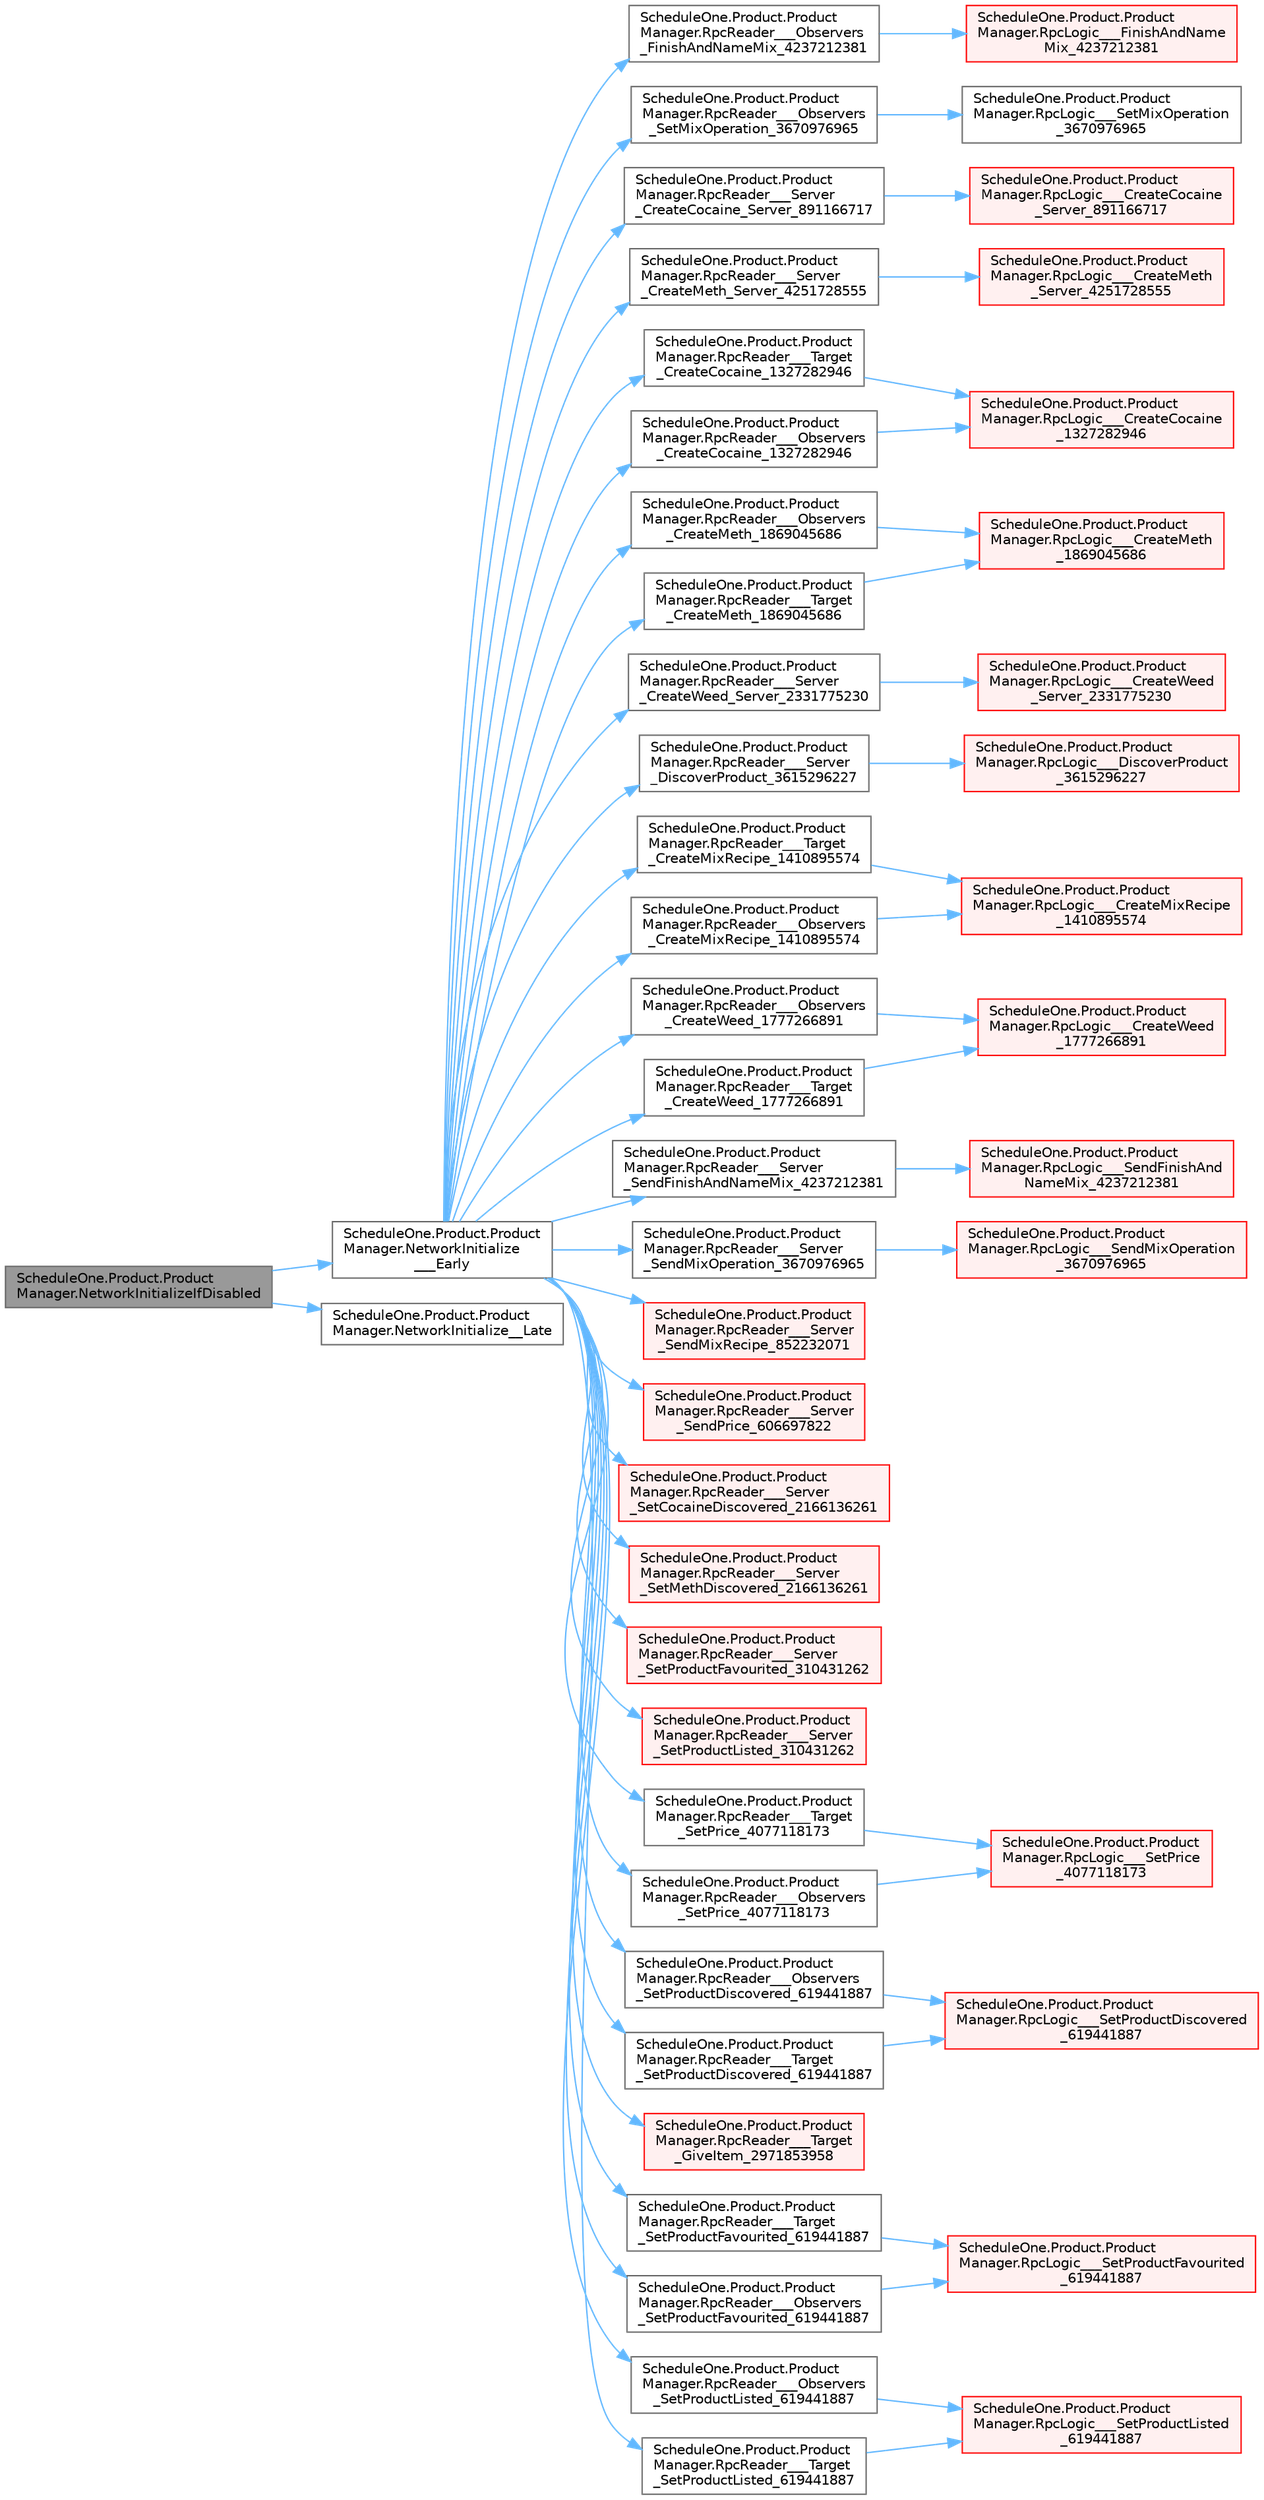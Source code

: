 digraph "ScheduleOne.Product.ProductManager.NetworkInitializeIfDisabled"
{
 // LATEX_PDF_SIZE
  bgcolor="transparent";
  edge [fontname=Helvetica,fontsize=10,labelfontname=Helvetica,labelfontsize=10];
  node [fontname=Helvetica,fontsize=10,shape=box,height=0.2,width=0.4];
  rankdir="LR";
  Node1 [id="Node000001",label="ScheduleOne.Product.Product\lManager.NetworkInitializeIfDisabled",height=0.2,width=0.4,color="gray40", fillcolor="grey60", style="filled", fontcolor="black",tooltip=" "];
  Node1 -> Node2 [id="edge1_Node000001_Node000002",color="steelblue1",style="solid",tooltip=" "];
  Node2 [id="Node000002",label="ScheduleOne.Product.Product\lManager.NetworkInitialize\l___Early",height=0.2,width=0.4,color="grey40", fillcolor="white", style="filled",URL="$class_schedule_one_1_1_product_1_1_product_manager.html#abae6d9c12b99c2a52bcbea8dae381ebe",tooltip=" "];
  Node2 -> Node3 [id="edge2_Node000002_Node000003",color="steelblue1",style="solid",tooltip=" "];
  Node3 [id="Node000003",label="ScheduleOne.Product.Product\lManager.RpcReader___Observers\l_CreateCocaine_1327282946",height=0.2,width=0.4,color="grey40", fillcolor="white", style="filled",URL="$class_schedule_one_1_1_product_1_1_product_manager.html#af84f32b4513d07f1234729824934264e",tooltip=" "];
  Node3 -> Node4 [id="edge3_Node000003_Node000004",color="steelblue1",style="solid",tooltip=" "];
  Node4 [id="Node000004",label="ScheduleOne.Product.Product\lManager.RpcLogic___CreateCocaine\l_1327282946",height=0.2,width=0.4,color="red", fillcolor="#FFF0F0", style="filled",URL="$class_schedule_one_1_1_product_1_1_product_manager.html#ab089b601a928ce7f7f6827823f2548e0",tooltip=" "];
  Node2 -> Node19 [id="edge4_Node000002_Node000019",color="steelblue1",style="solid",tooltip=" "];
  Node19 [id="Node000019",label="ScheduleOne.Product.Product\lManager.RpcReader___Observers\l_CreateMeth_1869045686",height=0.2,width=0.4,color="grey40", fillcolor="white", style="filled",URL="$class_schedule_one_1_1_product_1_1_product_manager.html#a4dd49033c99b59d29f3d9769e4a8da92",tooltip=" "];
  Node19 -> Node20 [id="edge5_Node000019_Node000020",color="steelblue1",style="solid",tooltip=" "];
  Node20 [id="Node000020",label="ScheduleOne.Product.Product\lManager.RpcLogic___CreateMeth\l_1869045686",height=0.2,width=0.4,color="red", fillcolor="#FFF0F0", style="filled",URL="$class_schedule_one_1_1_product_1_1_product_manager.html#aa9a72a696742b29ed72366019dfb9959",tooltip=" "];
  Node2 -> Node24 [id="edge6_Node000002_Node000024",color="steelblue1",style="solid",tooltip=" "];
  Node24 [id="Node000024",label="ScheduleOne.Product.Product\lManager.RpcReader___Observers\l_CreateMixRecipe_1410895574",height=0.2,width=0.4,color="grey40", fillcolor="white", style="filled",URL="$class_schedule_one_1_1_product_1_1_product_manager.html#af4c4c644c0dab73555d2b2fc32ec4a33",tooltip=" "];
  Node24 -> Node25 [id="edge7_Node000024_Node000025",color="steelblue1",style="solid",tooltip=" "];
  Node25 [id="Node000025",label="ScheduleOne.Product.Product\lManager.RpcLogic___CreateMixRecipe\l_1410895574",height=0.2,width=0.4,color="red", fillcolor="#FFF0F0", style="filled",URL="$class_schedule_one_1_1_product_1_1_product_manager.html#a821e235e2cc5f36c492d698728c6df0d",tooltip=" "];
  Node2 -> Node26 [id="edge8_Node000002_Node000026",color="steelblue1",style="solid",tooltip=" "];
  Node26 [id="Node000026",label="ScheduleOne.Product.Product\lManager.RpcReader___Observers\l_CreateWeed_1777266891",height=0.2,width=0.4,color="grey40", fillcolor="white", style="filled",URL="$class_schedule_one_1_1_product_1_1_product_manager.html#a15f374e42688851b0ba8e261ae922097",tooltip=" "];
  Node26 -> Node27 [id="edge9_Node000026_Node000027",color="steelblue1",style="solid",tooltip=" "];
  Node27 [id="Node000027",label="ScheduleOne.Product.Product\lManager.RpcLogic___CreateWeed\l_1777266891",height=0.2,width=0.4,color="red", fillcolor="#FFF0F0", style="filled",URL="$class_schedule_one_1_1_product_1_1_product_manager.html#ab34588d69b33e5e972cd30cbca36b355",tooltip=" "];
  Node2 -> Node31 [id="edge10_Node000002_Node000031",color="steelblue1",style="solid",tooltip=" "];
  Node31 [id="Node000031",label="ScheduleOne.Product.Product\lManager.RpcReader___Observers\l_FinishAndNameMix_4237212381",height=0.2,width=0.4,color="grey40", fillcolor="white", style="filled",URL="$class_schedule_one_1_1_product_1_1_product_manager.html#ad378d53c6f7ce3ce9a389841c569ac79",tooltip=" "];
  Node31 -> Node32 [id="edge11_Node000031_Node000032",color="steelblue1",style="solid",tooltip=" "];
  Node32 [id="Node000032",label="ScheduleOne.Product.Product\lManager.RpcLogic___FinishAndName\lMix_4237212381",height=0.2,width=0.4,color="red", fillcolor="#FFF0F0", style="filled",URL="$class_schedule_one_1_1_product_1_1_product_manager.html#adb1947ad672ede01eaf63f0227c17e8d",tooltip=" "];
  Node2 -> Node46 [id="edge12_Node000002_Node000046",color="steelblue1",style="solid",tooltip=" "];
  Node46 [id="Node000046",label="ScheduleOne.Product.Product\lManager.RpcReader___Observers\l_SetMixOperation_3670976965",height=0.2,width=0.4,color="grey40", fillcolor="white", style="filled",URL="$class_schedule_one_1_1_product_1_1_product_manager.html#a849dae5766ce79be06f98887863c70bf",tooltip=" "];
  Node46 -> Node47 [id="edge13_Node000046_Node000047",color="steelblue1",style="solid",tooltip=" "];
  Node47 [id="Node000047",label="ScheduleOne.Product.Product\lManager.RpcLogic___SetMixOperation\l_3670976965",height=0.2,width=0.4,color="grey40", fillcolor="white", style="filled",URL="$class_schedule_one_1_1_product_1_1_product_manager.html#a6065bf6e6fca343eff935ae416bbfaf7",tooltip=" "];
  Node2 -> Node48 [id="edge14_Node000002_Node000048",color="steelblue1",style="solid",tooltip=" "];
  Node48 [id="Node000048",label="ScheduleOne.Product.Product\lManager.RpcReader___Observers\l_SetPrice_4077118173",height=0.2,width=0.4,color="grey40", fillcolor="white", style="filled",URL="$class_schedule_one_1_1_product_1_1_product_manager.html#a89224300ff52bc8012f54e2ec03f13ae",tooltip=" "];
  Node48 -> Node49 [id="edge15_Node000048_Node000049",color="steelblue1",style="solid",tooltip=" "];
  Node49 [id="Node000049",label="ScheduleOne.Product.Product\lManager.RpcLogic___SetPrice\l_4077118173",height=0.2,width=0.4,color="red", fillcolor="#FFF0F0", style="filled",URL="$class_schedule_one_1_1_product_1_1_product_manager.html#ac7d3557103670901ec0a5d3e3d5d0c8d",tooltip=" "];
  Node2 -> Node50 [id="edge16_Node000002_Node000050",color="steelblue1",style="solid",tooltip=" "];
  Node50 [id="Node000050",label="ScheduleOne.Product.Product\lManager.RpcReader___Observers\l_SetProductDiscovered_619441887",height=0.2,width=0.4,color="grey40", fillcolor="white", style="filled",URL="$class_schedule_one_1_1_product_1_1_product_manager.html#a2e977899d6e7cd8f0c3618609b878daa",tooltip=" "];
  Node50 -> Node13 [id="edge17_Node000050_Node000013",color="steelblue1",style="solid",tooltip=" "];
  Node13 [id="Node000013",label="ScheduleOne.Product.Product\lManager.RpcLogic___SetProductDiscovered\l_619441887",height=0.2,width=0.4,color="red", fillcolor="#FFF0F0", style="filled",URL="$class_schedule_one_1_1_product_1_1_product_manager.html#a1888e09bab296020209ba8613754abc8",tooltip=" "];
  Node2 -> Node51 [id="edge18_Node000002_Node000051",color="steelblue1",style="solid",tooltip=" "];
  Node51 [id="Node000051",label="ScheduleOne.Product.Product\lManager.RpcReader___Observers\l_SetProductFavourited_619441887",height=0.2,width=0.4,color="grey40", fillcolor="white", style="filled",URL="$class_schedule_one_1_1_product_1_1_product_manager.html#a4ae4cab15253bf6480cc16fd2b2a70a9",tooltip=" "];
  Node51 -> Node52 [id="edge19_Node000051_Node000052",color="steelblue1",style="solid",tooltip=" "];
  Node52 [id="Node000052",label="ScheduleOne.Product.Product\lManager.RpcLogic___SetProductFavourited\l_619441887",height=0.2,width=0.4,color="red", fillcolor="#FFF0F0", style="filled",URL="$class_schedule_one_1_1_product_1_1_product_manager.html#a38434877859711c389b90afa9fe9d7cf",tooltip=" "];
  Node2 -> Node53 [id="edge20_Node000002_Node000053",color="steelblue1",style="solid",tooltip=" "];
  Node53 [id="Node000053",label="ScheduleOne.Product.Product\lManager.RpcReader___Observers\l_SetProductListed_619441887",height=0.2,width=0.4,color="grey40", fillcolor="white", style="filled",URL="$class_schedule_one_1_1_product_1_1_product_manager.html#a985c5aa876e96f94b3fbbbdbcc71e75d",tooltip=" "];
  Node53 -> Node54 [id="edge21_Node000053_Node000054",color="steelblue1",style="solid",tooltip=" "];
  Node54 [id="Node000054",label="ScheduleOne.Product.Product\lManager.RpcLogic___SetProductListed\l_619441887",height=0.2,width=0.4,color="red", fillcolor="#FFF0F0", style="filled",URL="$class_schedule_one_1_1_product_1_1_product_manager.html#a80007269dc452cbd3a6bebc582d1c819",tooltip=" "];
  Node2 -> Node55 [id="edge22_Node000002_Node000055",color="steelblue1",style="solid",tooltip=" "];
  Node55 [id="Node000055",label="ScheduleOne.Product.Product\lManager.RpcReader___Server\l_CreateCocaine_Server_891166717",height=0.2,width=0.4,color="grey40", fillcolor="white", style="filled",URL="$class_schedule_one_1_1_product_1_1_product_manager.html#a28f41ed4891253162ae136521cf69509",tooltip=" "];
  Node55 -> Node56 [id="edge23_Node000055_Node000056",color="steelblue1",style="solid",tooltip=" "];
  Node56 [id="Node000056",label="ScheduleOne.Product.Product\lManager.RpcLogic___CreateCocaine\l_Server_891166717",height=0.2,width=0.4,color="red", fillcolor="#FFF0F0", style="filled",URL="$class_schedule_one_1_1_product_1_1_product_manager.html#aa4b5ab0411a2f3de2a32f7769a8b531c",tooltip=" "];
  Node2 -> Node57 [id="edge24_Node000002_Node000057",color="steelblue1",style="solid",tooltip=" "];
  Node57 [id="Node000057",label="ScheduleOne.Product.Product\lManager.RpcReader___Server\l_CreateMeth_Server_4251728555",height=0.2,width=0.4,color="grey40", fillcolor="white", style="filled",URL="$class_schedule_one_1_1_product_1_1_product_manager.html#acb9cd849630de7ab5ec67e897af29bb0",tooltip=" "];
  Node57 -> Node58 [id="edge25_Node000057_Node000058",color="steelblue1",style="solid",tooltip=" "];
  Node58 [id="Node000058",label="ScheduleOne.Product.Product\lManager.RpcLogic___CreateMeth\l_Server_4251728555",height=0.2,width=0.4,color="red", fillcolor="#FFF0F0", style="filled",URL="$class_schedule_one_1_1_product_1_1_product_manager.html#a775f4a9552f0f442c460b179cd41b211",tooltip=" "];
  Node2 -> Node59 [id="edge26_Node000002_Node000059",color="steelblue1",style="solid",tooltip=" "];
  Node59 [id="Node000059",label="ScheduleOne.Product.Product\lManager.RpcReader___Server\l_CreateWeed_Server_2331775230",height=0.2,width=0.4,color="grey40", fillcolor="white", style="filled",URL="$class_schedule_one_1_1_product_1_1_product_manager.html#aa725debc3c0e4bf02c68f2fe6b99d3d5",tooltip=" "];
  Node59 -> Node60 [id="edge27_Node000059_Node000060",color="steelblue1",style="solid",tooltip=" "];
  Node60 [id="Node000060",label="ScheduleOne.Product.Product\lManager.RpcLogic___CreateWeed\l_Server_2331775230",height=0.2,width=0.4,color="red", fillcolor="#FFF0F0", style="filled",URL="$class_schedule_one_1_1_product_1_1_product_manager.html#a50c07f1fc89943ccbddf10ef7dbc253c",tooltip=" "];
  Node2 -> Node61 [id="edge28_Node000002_Node000061",color="steelblue1",style="solid",tooltip=" "];
  Node61 [id="Node000061",label="ScheduleOne.Product.Product\lManager.RpcReader___Server\l_DiscoverProduct_3615296227",height=0.2,width=0.4,color="grey40", fillcolor="white", style="filled",URL="$class_schedule_one_1_1_product_1_1_product_manager.html#a652086c0b9dd6279e1546c8ab37117e6",tooltip=" "];
  Node61 -> Node62 [id="edge29_Node000061_Node000062",color="steelblue1",style="solid",tooltip=" "];
  Node62 [id="Node000062",label="ScheduleOne.Product.Product\lManager.RpcLogic___DiscoverProduct\l_3615296227",height=0.2,width=0.4,color="red", fillcolor="#FFF0F0", style="filled",URL="$class_schedule_one_1_1_product_1_1_product_manager.html#aa253f705a8c2908020e8224b728a2b6f",tooltip=" "];
  Node2 -> Node63 [id="edge30_Node000002_Node000063",color="steelblue1",style="solid",tooltip=" "];
  Node63 [id="Node000063",label="ScheduleOne.Product.Product\lManager.RpcReader___Server\l_SendFinishAndNameMix_4237212381",height=0.2,width=0.4,color="grey40", fillcolor="white", style="filled",URL="$class_schedule_one_1_1_product_1_1_product_manager.html#a8f067a410bae3d8dd763858ed50daca4",tooltip=" "];
  Node63 -> Node64 [id="edge31_Node000063_Node000064",color="steelblue1",style="solid",tooltip=" "];
  Node64 [id="Node000064",label="ScheduleOne.Product.Product\lManager.RpcLogic___SendFinishAnd\lNameMix_4237212381",height=0.2,width=0.4,color="red", fillcolor="#FFF0F0", style="filled",URL="$class_schedule_one_1_1_product_1_1_product_manager.html#af2a5906ef3c0ef4f3b95f3fd651d1729",tooltip=" "];
  Node2 -> Node73 [id="edge32_Node000002_Node000073",color="steelblue1",style="solid",tooltip=" "];
  Node73 [id="Node000073",label="ScheduleOne.Product.Product\lManager.RpcReader___Server\l_SendMixOperation_3670976965",height=0.2,width=0.4,color="grey40", fillcolor="white", style="filled",URL="$class_schedule_one_1_1_product_1_1_product_manager.html#ae13756aed1458649f154bec7a22e25b8",tooltip=" "];
  Node73 -> Node74 [id="edge33_Node000073_Node000074",color="steelblue1",style="solid",tooltip=" "];
  Node74 [id="Node000074",label="ScheduleOne.Product.Product\lManager.RpcLogic___SendMixOperation\l_3670976965",height=0.2,width=0.4,color="red", fillcolor="#FFF0F0", style="filled",URL="$class_schedule_one_1_1_product_1_1_product_manager.html#abac25ba8782ddbcd46b1729f7a2fb8c2",tooltip=" "];
  Node2 -> Node77 [id="edge34_Node000002_Node000077",color="steelblue1",style="solid",tooltip=" "];
  Node77 [id="Node000077",label="ScheduleOne.Product.Product\lManager.RpcReader___Server\l_SendMixRecipe_852232071",height=0.2,width=0.4,color="red", fillcolor="#FFF0F0", style="filled",URL="$class_schedule_one_1_1_product_1_1_product_manager.html#a05deadf7660f23b0f36e055bf687b6b7",tooltip=" "];
  Node2 -> Node79 [id="edge35_Node000002_Node000079",color="steelblue1",style="solid",tooltip=" "];
  Node79 [id="Node000079",label="ScheduleOne.Product.Product\lManager.RpcReader___Server\l_SendPrice_606697822",height=0.2,width=0.4,color="red", fillcolor="#FFF0F0", style="filled",URL="$class_schedule_one_1_1_product_1_1_product_manager.html#a3da8375aedd1a7fbf01c161f6a1da270",tooltip=" "];
  Node2 -> Node84 [id="edge36_Node000002_Node000084",color="steelblue1",style="solid",tooltip=" "];
  Node84 [id="Node000084",label="ScheduleOne.Product.Product\lManager.RpcReader___Server\l_SetCocaineDiscovered_2166136261",height=0.2,width=0.4,color="red", fillcolor="#FFF0F0", style="filled",URL="$class_schedule_one_1_1_product_1_1_product_manager.html#afde5e68d84058d7eb0adab29613d43ed",tooltip=" "];
  Node2 -> Node86 [id="edge37_Node000002_Node000086",color="steelblue1",style="solid",tooltip=" "];
  Node86 [id="Node000086",label="ScheduleOne.Product.Product\lManager.RpcReader___Server\l_SetMethDiscovered_2166136261",height=0.2,width=0.4,color="red", fillcolor="#FFF0F0", style="filled",URL="$class_schedule_one_1_1_product_1_1_product_manager.html#a14d2c5e54c53f350d541588c0ddd7411",tooltip=" "];
  Node2 -> Node88 [id="edge38_Node000002_Node000088",color="steelblue1",style="solid",tooltip=" "];
  Node88 [id="Node000088",label="ScheduleOne.Product.Product\lManager.RpcReader___Server\l_SetProductFavourited_310431262",height=0.2,width=0.4,color="red", fillcolor="#FFF0F0", style="filled",URL="$class_schedule_one_1_1_product_1_1_product_manager.html#a47c046837c9152878984d0180f761407",tooltip=" "];
  Node2 -> Node92 [id="edge39_Node000002_Node000092",color="steelblue1",style="solid",tooltip=" "];
  Node92 [id="Node000092",label="ScheduleOne.Product.Product\lManager.RpcReader___Server\l_SetProductListed_310431262",height=0.2,width=0.4,color="red", fillcolor="#FFF0F0", style="filled",URL="$class_schedule_one_1_1_product_1_1_product_manager.html#a9c048bbce2b5a9858c74d771e1ec8228",tooltip=" "];
  Node2 -> Node93 [id="edge40_Node000002_Node000093",color="steelblue1",style="solid",tooltip=" "];
  Node93 [id="Node000093",label="ScheduleOne.Product.Product\lManager.RpcReader___Target\l_CreateCocaine_1327282946",height=0.2,width=0.4,color="grey40", fillcolor="white", style="filled",URL="$class_schedule_one_1_1_product_1_1_product_manager.html#a2e6b76ad9684fac152854e00aaa228b3",tooltip=" "];
  Node93 -> Node4 [id="edge41_Node000093_Node000004",color="steelblue1",style="solid",tooltip=" "];
  Node2 -> Node94 [id="edge42_Node000002_Node000094",color="steelblue1",style="solid",tooltip=" "];
  Node94 [id="Node000094",label="ScheduleOne.Product.Product\lManager.RpcReader___Target\l_CreateMeth_1869045686",height=0.2,width=0.4,color="grey40", fillcolor="white", style="filled",URL="$class_schedule_one_1_1_product_1_1_product_manager.html#a7fe882ac0d23ad0eb58ca25d6238ae82",tooltip=" "];
  Node94 -> Node20 [id="edge43_Node000094_Node000020",color="steelblue1",style="solid",tooltip=" "];
  Node2 -> Node95 [id="edge44_Node000002_Node000095",color="steelblue1",style="solid",tooltip=" "];
  Node95 [id="Node000095",label="ScheduleOne.Product.Product\lManager.RpcReader___Target\l_CreateMixRecipe_1410895574",height=0.2,width=0.4,color="grey40", fillcolor="white", style="filled",URL="$class_schedule_one_1_1_product_1_1_product_manager.html#adf19f20cf6ec6c87a246f71ed0b20adb",tooltip=" "];
  Node95 -> Node25 [id="edge45_Node000095_Node000025",color="steelblue1",style="solid",tooltip=" "];
  Node2 -> Node96 [id="edge46_Node000002_Node000096",color="steelblue1",style="solid",tooltip=" "];
  Node96 [id="Node000096",label="ScheduleOne.Product.Product\lManager.RpcReader___Target\l_CreateWeed_1777266891",height=0.2,width=0.4,color="grey40", fillcolor="white", style="filled",URL="$class_schedule_one_1_1_product_1_1_product_manager.html#a1bf9115bfe71abc8740c98c815f5cbe1",tooltip=" "];
  Node96 -> Node27 [id="edge47_Node000096_Node000027",color="steelblue1",style="solid",tooltip=" "];
  Node2 -> Node97 [id="edge48_Node000002_Node000097",color="steelblue1",style="solid",tooltip=" "];
  Node97 [id="Node000097",label="ScheduleOne.Product.Product\lManager.RpcReader___Target\l_GiveItem_2971853958",height=0.2,width=0.4,color="red", fillcolor="#FFF0F0", style="filled",URL="$class_schedule_one_1_1_product_1_1_product_manager.html#acf25bc397f4b15f47262d65f75b330c6",tooltip=" "];
  Node2 -> Node100 [id="edge49_Node000002_Node000100",color="steelblue1",style="solid",tooltip=" "];
  Node100 [id="Node000100",label="ScheduleOne.Product.Product\lManager.RpcReader___Target\l_SetPrice_4077118173",height=0.2,width=0.4,color="grey40", fillcolor="white", style="filled",URL="$class_schedule_one_1_1_product_1_1_product_manager.html#ab51a5438cd0341955ad79995e79bb035",tooltip=" "];
  Node100 -> Node49 [id="edge50_Node000100_Node000049",color="steelblue1",style="solid",tooltip=" "];
  Node2 -> Node101 [id="edge51_Node000002_Node000101",color="steelblue1",style="solid",tooltip=" "];
  Node101 [id="Node000101",label="ScheduleOne.Product.Product\lManager.RpcReader___Target\l_SetProductDiscovered_619441887",height=0.2,width=0.4,color="grey40", fillcolor="white", style="filled",URL="$class_schedule_one_1_1_product_1_1_product_manager.html#a71741f49016b853397f6bcb1720ef1ef",tooltip=" "];
  Node101 -> Node13 [id="edge52_Node000101_Node000013",color="steelblue1",style="solid",tooltip=" "];
  Node2 -> Node102 [id="edge53_Node000002_Node000102",color="steelblue1",style="solid",tooltip=" "];
  Node102 [id="Node000102",label="ScheduleOne.Product.Product\lManager.RpcReader___Target\l_SetProductFavourited_619441887",height=0.2,width=0.4,color="grey40", fillcolor="white", style="filled",URL="$class_schedule_one_1_1_product_1_1_product_manager.html#ac8f4ca5399f6b7906975c7d32be0ce91",tooltip=" "];
  Node102 -> Node52 [id="edge54_Node000102_Node000052",color="steelblue1",style="solid",tooltip=" "];
  Node2 -> Node103 [id="edge55_Node000002_Node000103",color="steelblue1",style="solid",tooltip=" "];
  Node103 [id="Node000103",label="ScheduleOne.Product.Product\lManager.RpcReader___Target\l_SetProductListed_619441887",height=0.2,width=0.4,color="grey40", fillcolor="white", style="filled",URL="$class_schedule_one_1_1_product_1_1_product_manager.html#a755d2e2afe449b703d501bd916da7e89",tooltip=" "];
  Node103 -> Node54 [id="edge56_Node000103_Node000054",color="steelblue1",style="solid",tooltip=" "];
  Node1 -> Node104 [id="edge57_Node000001_Node000104",color="steelblue1",style="solid",tooltip=" "];
  Node104 [id="Node000104",label="ScheduleOne.Product.Product\lManager.NetworkInitialize__Late",height=0.2,width=0.4,color="grey40", fillcolor="white", style="filled",URL="$class_schedule_one_1_1_product_1_1_product_manager.html#a71ee2a91c19887667c91c22fc03a1916",tooltip=" "];
}
